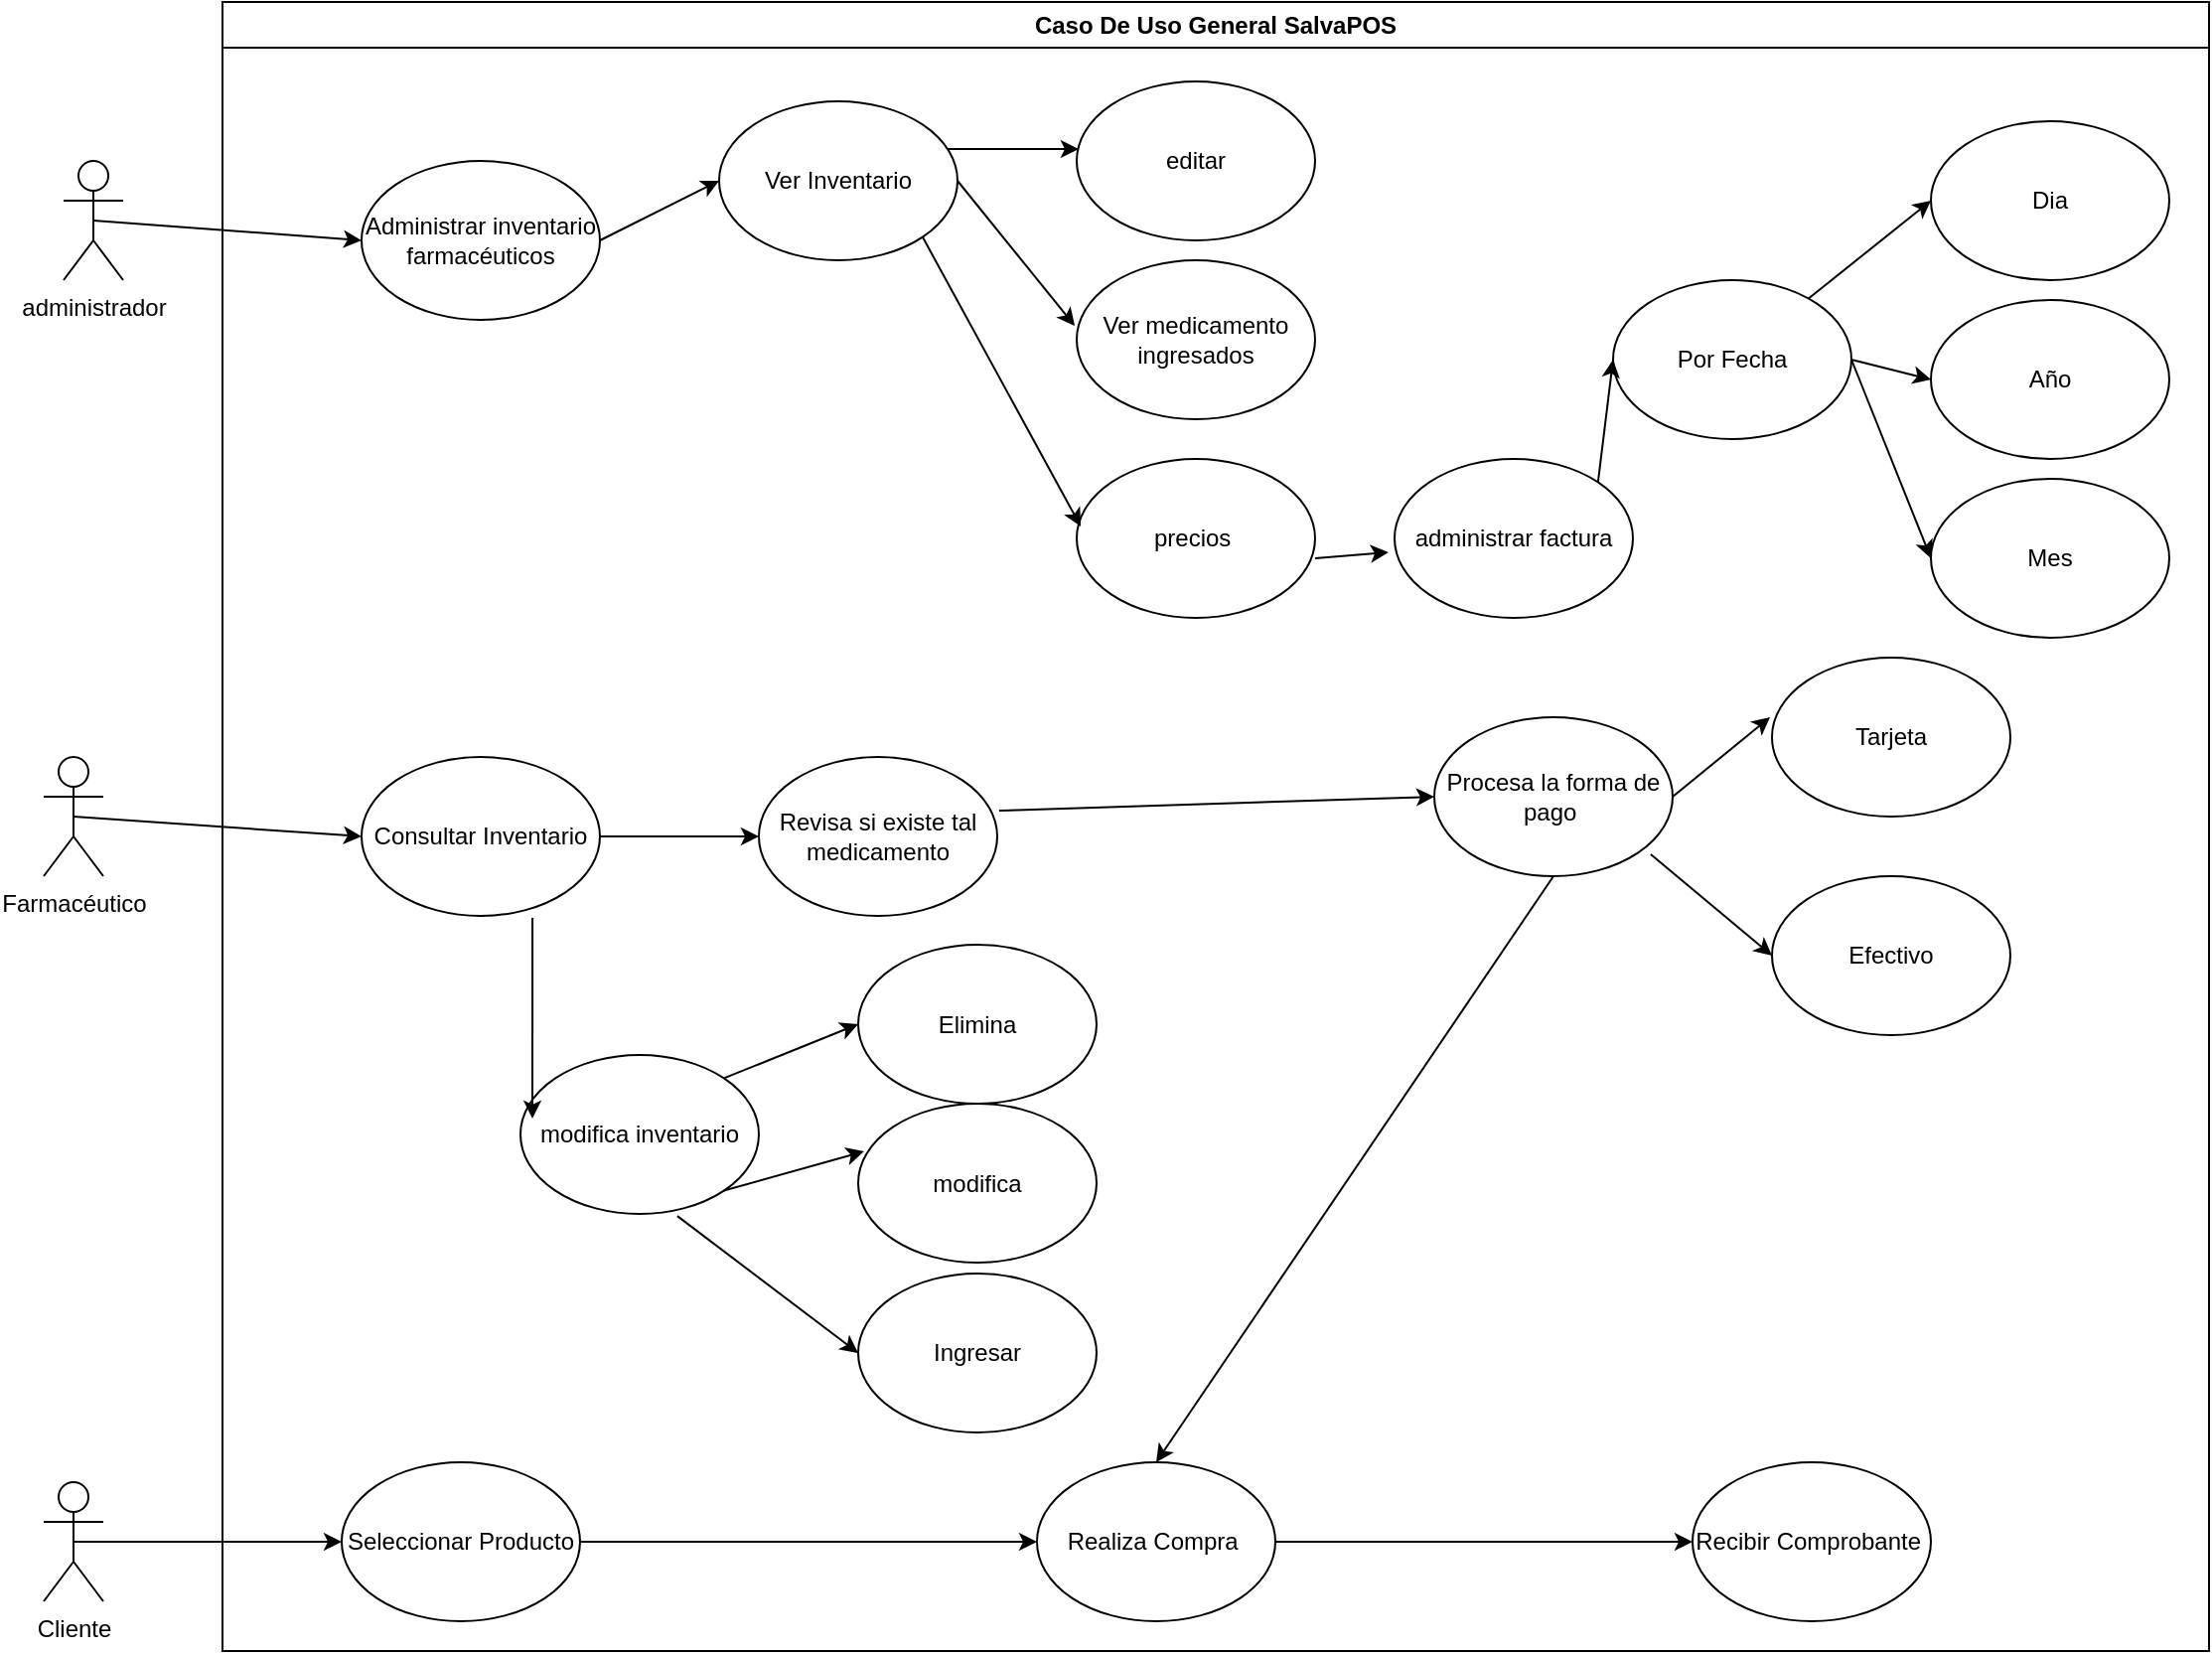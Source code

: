 <mxfile version="24.7.12">
  <diagram name="Página-1" id="Oj60BZZ1y63AxXeXHtzR">
    <mxGraphModel grid="1" page="1" gridSize="10" guides="1" tooltips="1" connect="1" arrows="1" fold="1" pageScale="1" pageWidth="827" pageHeight="1169" math="0" shadow="0">
      <root>
        <mxCell id="0" />
        <mxCell id="1" parent="0" />
        <mxCell id="rrQ0Vqq7T7_j1RIN4IFD-25" value="Caso De Uso General SalvaPOS" style="swimlane;whiteSpace=wrap;html=1;startSize=23;" vertex="1" parent="1">
          <mxGeometry x="-460" y="-50" width="1000" height="830" as="geometry" />
        </mxCell>
        <mxCell id="DqVYFgdr9HxwEfdE36Vr-16" value="Administrar inventario farmacéuticos" style="ellipse;whiteSpace=wrap;html=1;" vertex="1" parent="rrQ0Vqq7T7_j1RIN4IFD-25">
          <mxGeometry x="70" y="80" width="120" height="80" as="geometry" />
        </mxCell>
        <mxCell id="DqVYFgdr9HxwEfdE36Vr-18" value="" style="endArrow=classic;html=1;rounded=0;exitX=1;exitY=0.5;exitDx=0;exitDy=0;entryX=0;entryY=0.5;entryDx=0;entryDy=0;" edge="1" parent="rrQ0Vqq7T7_j1RIN4IFD-25" source="DqVYFgdr9HxwEfdE36Vr-16" target="bf3fUTPps8DILY-6-bA2-2">
          <mxGeometry width="50" height="50" relative="1" as="geometry">
            <mxPoint x="714" y="190" as="sourcePoint" />
            <mxPoint x="240" y="100" as="targetPoint" />
          </mxGeometry>
        </mxCell>
        <mxCell id="DqVYFgdr9HxwEfdE36Vr-20" value="" style="endArrow=classic;html=1;rounded=0;exitX=0.95;exitY=0.3;exitDx=0;exitDy=0;exitPerimeter=0;entryX=0.008;entryY=0.425;entryDx=0;entryDy=0;entryPerimeter=0;" edge="1" parent="rrQ0Vqq7T7_j1RIN4IFD-25" source="bf3fUTPps8DILY-6-bA2-2" target="bf3fUTPps8DILY-6-bA2-3">
          <mxGeometry width="50" height="50" relative="1" as="geometry">
            <mxPoint x="420" y="190" as="sourcePoint" />
            <mxPoint x="510" y="60" as="targetPoint" />
            <Array as="points" />
          </mxGeometry>
        </mxCell>
        <mxCell id="DqVYFgdr9HxwEfdE36Vr-22" value="" style="endArrow=classic;html=1;rounded=0;entryX=-0.008;entryY=0.413;entryDx=0;entryDy=0;exitX=1;exitY=0.5;exitDx=0;exitDy=0;entryPerimeter=0;" edge="1" parent="rrQ0Vqq7T7_j1RIN4IFD-25" source="bf3fUTPps8DILY-6-bA2-2" target="bf3fUTPps8DILY-6-bA2-4">
          <mxGeometry width="50" height="50" relative="1" as="geometry">
            <mxPoint x="660" y="190" as="sourcePoint" />
            <mxPoint x="700" y="190" as="targetPoint" />
            <Array as="points" />
          </mxGeometry>
        </mxCell>
        <mxCell id="DqVYFgdr9HxwEfdE36Vr-4" value="Consultar Inventario" style="ellipse;whiteSpace=wrap;html=1;" vertex="1" parent="rrQ0Vqq7T7_j1RIN4IFD-25">
          <mxGeometry x="70" y="380" width="120" height="80" as="geometry" />
        </mxCell>
        <mxCell id="DqVYFgdr9HxwEfdE36Vr-3" value="Revisa si existe tal medicamento" style="ellipse;whiteSpace=wrap;html=1;" vertex="1" parent="rrQ0Vqq7T7_j1RIN4IFD-25">
          <mxGeometry x="270" y="380" width="120" height="80" as="geometry" />
        </mxCell>
        <mxCell id="DqVYFgdr9HxwEfdE36Vr-8" value="" style="endArrow=classic;html=1;rounded=0;exitX=1;exitY=0.5;exitDx=0;exitDy=0;entryX=0;entryY=0.5;entryDx=0;entryDy=0;" edge="1" parent="rrQ0Vqq7T7_j1RIN4IFD-25" source="DqVYFgdr9HxwEfdE36Vr-4" target="DqVYFgdr9HxwEfdE36Vr-3">
          <mxGeometry width="50" height="50" relative="1" as="geometry">
            <mxPoint x="820" y="430" as="sourcePoint" />
            <mxPoint x="840" y="450" as="targetPoint" />
          </mxGeometry>
        </mxCell>
        <mxCell id="DqVYFgdr9HxwEfdE36Vr-14" value="Seleccionar Producto" style="ellipse;whiteSpace=wrap;html=1;" vertex="1" parent="rrQ0Vqq7T7_j1RIN4IFD-25">
          <mxGeometry x="60" y="735" width="120" height="80" as="geometry" />
        </mxCell>
        <mxCell id="DqVYFgdr9HxwEfdE36Vr-5" value="Realiza Compra&amp;nbsp;" style="ellipse;whiteSpace=wrap;html=1;" vertex="1" parent="rrQ0Vqq7T7_j1RIN4IFD-25">
          <mxGeometry x="410" y="735" width="120" height="80" as="geometry" />
        </mxCell>
        <mxCell id="DqVYFgdr9HxwEfdE36Vr-15" value="" style="endArrow=classic;html=1;rounded=0;exitX=1;exitY=0.5;exitDx=0;exitDy=0;entryX=0;entryY=0.5;entryDx=0;entryDy=0;" edge="1" parent="rrQ0Vqq7T7_j1RIN4IFD-25" source="DqVYFgdr9HxwEfdE36Vr-14" target="DqVYFgdr9HxwEfdE36Vr-5">
          <mxGeometry width="50" height="50" relative="1" as="geometry">
            <mxPoint x="680" y="540" as="sourcePoint" />
            <mxPoint x="730" y="490" as="targetPoint" />
          </mxGeometry>
        </mxCell>
        <mxCell id="DqVYFgdr9HxwEfdE36Vr-10" value="Recibir Comprobante&amp;nbsp;" style="ellipse;whiteSpace=wrap;html=1;" vertex="1" parent="rrQ0Vqq7T7_j1RIN4IFD-25">
          <mxGeometry x="740" y="735" width="120" height="80" as="geometry" />
        </mxCell>
        <mxCell id="DqVYFgdr9HxwEfdE36Vr-12" value="" style="endArrow=classic;html=1;rounded=0;entryX=0;entryY=0.5;entryDx=0;entryDy=0;exitX=1;exitY=0.5;exitDx=0;exitDy=0;" edge="1" parent="rrQ0Vqq7T7_j1RIN4IFD-25" source="DqVYFgdr9HxwEfdE36Vr-5" target="DqVYFgdr9HxwEfdE36Vr-10">
          <mxGeometry width="50" height="50" relative="1" as="geometry">
            <mxPoint x="700" y="530" as="sourcePoint" />
            <mxPoint x="750" y="480" as="targetPoint" />
          </mxGeometry>
        </mxCell>
        <mxCell id="bf3fUTPps8DILY-6-bA2-2" value="Ver Inventario" style="ellipse;whiteSpace=wrap;html=1;" vertex="1" parent="rrQ0Vqq7T7_j1RIN4IFD-25">
          <mxGeometry x="250" y="50" width="120" height="80" as="geometry" />
        </mxCell>
        <mxCell id="bf3fUTPps8DILY-6-bA2-3" value="editar" style="ellipse;whiteSpace=wrap;html=1;" vertex="1" parent="rrQ0Vqq7T7_j1RIN4IFD-25">
          <mxGeometry x="430" y="40" width="120" height="80" as="geometry" />
        </mxCell>
        <mxCell id="bf3fUTPps8DILY-6-bA2-4" value="Ver medicamento ingresados" style="ellipse;whiteSpace=wrap;html=1;" vertex="1" parent="rrQ0Vqq7T7_j1RIN4IFD-25">
          <mxGeometry x="430" y="130" width="120" height="80" as="geometry" />
        </mxCell>
        <mxCell id="bf3fUTPps8DILY-6-bA2-5" value="precios&amp;nbsp;" style="ellipse;whiteSpace=wrap;html=1;" vertex="1" parent="rrQ0Vqq7T7_j1RIN4IFD-25">
          <mxGeometry x="430" y="230" width="120" height="80" as="geometry" />
        </mxCell>
        <mxCell id="bf3fUTPps8DILY-6-bA2-6" value="" style="endArrow=classic;html=1;rounded=0;entryX=0.017;entryY=0.425;entryDx=0;entryDy=0;exitX=1;exitY=1;exitDx=0;exitDy=0;entryPerimeter=0;" edge="1" parent="rrQ0Vqq7T7_j1RIN4IFD-25" source="bf3fUTPps8DILY-6-bA2-2" target="bf3fUTPps8DILY-6-bA2-5">
          <mxGeometry width="50" height="50" relative="1" as="geometry">
            <mxPoint x="361" y="200" as="sourcePoint" />
            <mxPoint x="420" y="273" as="targetPoint" />
            <Array as="points" />
          </mxGeometry>
        </mxCell>
        <mxCell id="bf3fUTPps8DILY-6-bA2-7" value="administrar factura" style="ellipse;whiteSpace=wrap;html=1;" vertex="1" parent="rrQ0Vqq7T7_j1RIN4IFD-25">
          <mxGeometry x="590" y="230" width="120" height="80" as="geometry" />
        </mxCell>
        <mxCell id="bf3fUTPps8DILY-6-bA2-8" value="" style="endArrow=classic;html=1;rounded=0;entryX=-0.025;entryY=0.588;entryDx=0;entryDy=0;entryPerimeter=0;" edge="1" parent="rrQ0Vqq7T7_j1RIN4IFD-25" target="bf3fUTPps8DILY-6-bA2-7">
          <mxGeometry width="50" height="50" relative="1" as="geometry">
            <mxPoint x="550" y="280" as="sourcePoint" />
            <mxPoint x="600" y="230" as="targetPoint" />
          </mxGeometry>
        </mxCell>
        <mxCell id="bf3fUTPps8DILY-6-bA2-9" value="Por Fecha" style="ellipse;whiteSpace=wrap;html=1;" vertex="1" parent="rrQ0Vqq7T7_j1RIN4IFD-25">
          <mxGeometry x="700" y="140" width="120" height="80" as="geometry" />
        </mxCell>
        <mxCell id="bf3fUTPps8DILY-6-bA2-10" value="Mes" style="ellipse;whiteSpace=wrap;html=1;" vertex="1" parent="rrQ0Vqq7T7_j1RIN4IFD-25">
          <mxGeometry x="860" y="240" width="120" height="80" as="geometry" />
        </mxCell>
        <mxCell id="bf3fUTPps8DILY-6-bA2-11" value="" style="endArrow=classic;html=1;rounded=0;entryX=0;entryY=0.5;entryDx=0;entryDy=0;exitX=1;exitY=0;exitDx=0;exitDy=0;" edge="1" parent="rrQ0Vqq7T7_j1RIN4IFD-25" source="bf3fUTPps8DILY-6-bA2-7" target="bf3fUTPps8DILY-6-bA2-9">
          <mxGeometry width="50" height="50" relative="1" as="geometry">
            <mxPoint x="730" y="250" as="sourcePoint" />
            <mxPoint x="789" y="323" as="targetPoint" />
            <Array as="points" />
          </mxGeometry>
        </mxCell>
        <mxCell id="bf3fUTPps8DILY-6-bA2-12" value="" style="endArrow=classic;html=1;rounded=0;entryX=0;entryY=0.5;entryDx=0;entryDy=0;exitX=1;exitY=0.5;exitDx=0;exitDy=0;" edge="1" parent="rrQ0Vqq7T7_j1RIN4IFD-25" source="bf3fUTPps8DILY-6-bA2-9" target="bf3fUTPps8DILY-6-bA2-10">
          <mxGeometry width="50" height="50" relative="1" as="geometry">
            <mxPoint x="702" y="252" as="sourcePoint" />
            <mxPoint x="710" y="190" as="targetPoint" />
            <Array as="points" />
          </mxGeometry>
        </mxCell>
        <mxCell id="bf3fUTPps8DILY-6-bA2-13" value="Año" style="ellipse;whiteSpace=wrap;html=1;" vertex="1" parent="rrQ0Vqq7T7_j1RIN4IFD-25">
          <mxGeometry x="860" y="150" width="120" height="80" as="geometry" />
        </mxCell>
        <mxCell id="bf3fUTPps8DILY-6-bA2-14" value="" style="endArrow=classic;html=1;rounded=0;entryX=0;entryY=0.5;entryDx=0;entryDy=0;exitX=1;exitY=0.5;exitDx=0;exitDy=0;" edge="1" parent="rrQ0Vqq7T7_j1RIN4IFD-25" source="bf3fUTPps8DILY-6-bA2-9" target="bf3fUTPps8DILY-6-bA2-13">
          <mxGeometry width="50" height="50" relative="1" as="geometry">
            <mxPoint x="702" y="252" as="sourcePoint" />
            <mxPoint x="710" y="190" as="targetPoint" />
            <Array as="points" />
          </mxGeometry>
        </mxCell>
        <mxCell id="bf3fUTPps8DILY-6-bA2-15" value="Dia" style="ellipse;whiteSpace=wrap;html=1;" vertex="1" parent="rrQ0Vqq7T7_j1RIN4IFD-25">
          <mxGeometry x="860" y="60" width="120" height="80" as="geometry" />
        </mxCell>
        <mxCell id="bf3fUTPps8DILY-6-bA2-16" value="" style="endArrow=classic;html=1;rounded=0;entryX=0;entryY=0.5;entryDx=0;entryDy=0;" edge="1" parent="rrQ0Vqq7T7_j1RIN4IFD-25" source="bf3fUTPps8DILY-6-bA2-9" target="bf3fUTPps8DILY-6-bA2-15">
          <mxGeometry width="50" height="50" relative="1" as="geometry">
            <mxPoint x="702" y="252" as="sourcePoint" />
            <mxPoint x="710" y="190" as="targetPoint" />
            <Array as="points" />
          </mxGeometry>
        </mxCell>
        <mxCell id="bf3fUTPps8DILY-6-bA2-17" value="Procesa la forma de pago&amp;nbsp;" style="ellipse;whiteSpace=wrap;html=1;" vertex="1" parent="rrQ0Vqq7T7_j1RIN4IFD-25">
          <mxGeometry x="610" y="360" width="120" height="80" as="geometry" />
        </mxCell>
        <mxCell id="bf3fUTPps8DILY-6-bA2-19" value="" style="endArrow=classic;html=1;rounded=0;entryX=0;entryY=0.5;entryDx=0;entryDy=0;exitX=1.008;exitY=0.338;exitDx=0;exitDy=0;exitPerimeter=0;" edge="1" parent="rrQ0Vqq7T7_j1RIN4IFD-25" source="DqVYFgdr9HxwEfdE36Vr-3" target="bf3fUTPps8DILY-6-bA2-17">
          <mxGeometry width="50" height="50" relative="1" as="geometry">
            <mxPoint x="390" y="420" as="sourcePoint" />
            <mxPoint x="440" y="370" as="targetPoint" />
          </mxGeometry>
        </mxCell>
        <mxCell id="bf3fUTPps8DILY-6-bA2-22" value="" style="endArrow=classic;html=1;rounded=0;exitX=0.5;exitY=1;exitDx=0;exitDy=0;entryX=0.5;entryY=0;entryDx=0;entryDy=0;" edge="1" parent="rrQ0Vqq7T7_j1RIN4IFD-25" source="bf3fUTPps8DILY-6-bA2-17" target="DqVYFgdr9HxwEfdE36Vr-5">
          <mxGeometry width="50" height="50" relative="1" as="geometry">
            <mxPoint x="540" y="490" as="sourcePoint" />
            <mxPoint x="590" y="440" as="targetPoint" />
          </mxGeometry>
        </mxCell>
        <mxCell id="bf3fUTPps8DILY-6-bA2-23" value="Tarjeta" style="ellipse;whiteSpace=wrap;html=1;" vertex="1" parent="rrQ0Vqq7T7_j1RIN4IFD-25">
          <mxGeometry x="780" y="330" width="120" height="80" as="geometry" />
        </mxCell>
        <mxCell id="bf3fUTPps8DILY-6-bA2-24" value="Efectivo" style="ellipse;whiteSpace=wrap;html=1;" vertex="1" parent="rrQ0Vqq7T7_j1RIN4IFD-25">
          <mxGeometry x="780" y="440" width="120" height="80" as="geometry" />
        </mxCell>
        <mxCell id="bf3fUTPps8DILY-6-bA2-25" value="" style="endArrow=classic;html=1;rounded=0;entryX=-0.008;entryY=0.375;entryDx=0;entryDy=0;exitX=1;exitY=0.5;exitDx=0;exitDy=0;entryPerimeter=0;" edge="1" parent="rrQ0Vqq7T7_j1RIN4IFD-25" source="bf3fUTPps8DILY-6-bA2-17" target="bf3fUTPps8DILY-6-bA2-23">
          <mxGeometry width="50" height="50" relative="1" as="geometry">
            <mxPoint x="590" y="398.5" as="sourcePoint" />
            <mxPoint x="669" y="401.5" as="targetPoint" />
          </mxGeometry>
        </mxCell>
        <mxCell id="bf3fUTPps8DILY-6-bA2-26" value="" style="endArrow=classic;html=1;rounded=0;entryX=0;entryY=0.5;entryDx=0;entryDy=0;exitX=0.908;exitY=0.863;exitDx=0;exitDy=0;exitPerimeter=0;" edge="1" parent="rrQ0Vqq7T7_j1RIN4IFD-25" source="bf3fUTPps8DILY-6-bA2-17" target="bf3fUTPps8DILY-6-bA2-24">
          <mxGeometry width="50" height="50" relative="1" as="geometry">
            <mxPoint x="591" y="500" as="sourcePoint" />
            <mxPoint x="670" y="503" as="targetPoint" />
          </mxGeometry>
        </mxCell>
        <mxCell id="bf3fUTPps8DILY-6-bA2-27" value="modifica inventario" style="ellipse;whiteSpace=wrap;html=1;" vertex="1" parent="rrQ0Vqq7T7_j1RIN4IFD-25">
          <mxGeometry x="150" y="530" width="120" height="80" as="geometry" />
        </mxCell>
        <mxCell id="bf3fUTPps8DILY-6-bA2-28" value="" style="endArrow=classic;html=1;rounded=0;entryX=0.05;entryY=0.4;entryDx=0;entryDy=0;entryPerimeter=0;exitX=0.717;exitY=1.013;exitDx=0;exitDy=0;exitPerimeter=0;" edge="1" parent="rrQ0Vqq7T7_j1RIN4IFD-25" source="DqVYFgdr9HxwEfdE36Vr-4" target="bf3fUTPps8DILY-6-bA2-27">
          <mxGeometry width="50" height="50" relative="1" as="geometry">
            <mxPoint x="190" y="490" as="sourcePoint" />
            <mxPoint x="240" y="440" as="targetPoint" />
          </mxGeometry>
        </mxCell>
        <mxCell id="bf3fUTPps8DILY-6-bA2-29" value="Elimina" style="ellipse;whiteSpace=wrap;html=1;" vertex="1" parent="rrQ0Vqq7T7_j1RIN4IFD-25">
          <mxGeometry x="320" y="474.5" width="120" height="80" as="geometry" />
        </mxCell>
        <mxCell id="bf3fUTPps8DILY-6-bA2-30" value="modifica" style="ellipse;whiteSpace=wrap;html=1;" vertex="1" parent="rrQ0Vqq7T7_j1RIN4IFD-25">
          <mxGeometry x="320" y="554.5" width="120" height="80" as="geometry" />
        </mxCell>
        <mxCell id="bf3fUTPps8DILY-6-bA2-31" value="" style="endArrow=classic;html=1;rounded=0;entryX=0.025;entryY=0.3;entryDx=0;entryDy=0;entryPerimeter=0;exitX=1;exitY=1;exitDx=0;exitDy=0;" edge="1" parent="rrQ0Vqq7T7_j1RIN4IFD-25" source="bf3fUTPps8DILY-6-bA2-27" target="bf3fUTPps8DILY-6-bA2-30">
          <mxGeometry width="50" height="50" relative="1" as="geometry">
            <mxPoint x="300" y="570" as="sourcePoint" />
            <mxPoint x="350" y="520" as="targetPoint" />
          </mxGeometry>
        </mxCell>
        <mxCell id="bf3fUTPps8DILY-6-bA2-32" value="" style="endArrow=classic;html=1;rounded=0;entryX=0;entryY=0.5;entryDx=0;entryDy=0;exitX=1;exitY=0;exitDx=0;exitDy=0;" edge="1" parent="rrQ0Vqq7T7_j1RIN4IFD-25" source="bf3fUTPps8DILY-6-bA2-27" target="bf3fUTPps8DILY-6-bA2-29">
          <mxGeometry width="50" height="50" relative="1" as="geometry">
            <mxPoint x="270" y="514" as="sourcePoint" />
            <mxPoint x="311" y="520" as="targetPoint" />
          </mxGeometry>
        </mxCell>
        <mxCell id="bf3fUTPps8DILY-6-bA2-34" value="Ingresar" style="ellipse;whiteSpace=wrap;html=1;" vertex="1" parent="rrQ0Vqq7T7_j1RIN4IFD-25">
          <mxGeometry x="320" y="640" width="120" height="80" as="geometry" />
        </mxCell>
        <mxCell id="bf3fUTPps8DILY-6-bA2-35" value="" style="endArrow=classic;html=1;rounded=0;entryX=0;entryY=0.5;entryDx=0;entryDy=0;exitX=0.658;exitY=1.013;exitDx=0;exitDy=0;exitPerimeter=0;" edge="1" parent="rrQ0Vqq7T7_j1RIN4IFD-25" source="bf3fUTPps8DILY-6-bA2-27" target="bf3fUTPps8DILY-6-bA2-34">
          <mxGeometry width="50" height="50" relative="1" as="geometry">
            <mxPoint x="269" y="680" as="sourcePoint" />
            <mxPoint x="310" y="686" as="targetPoint" />
          </mxGeometry>
        </mxCell>
        <mxCell id="DqVYFgdr9HxwEfdE36Vr-1" value="&lt;div style=&quot;forced-color-adjust: none;&quot;&gt;administrador&lt;/div&gt;&lt;div style=&quot;forced-color-adjust: none;&quot;&gt;&lt;br&gt;&lt;/div&gt;" style="shape=umlActor;verticalLabelPosition=bottom;verticalAlign=top;html=1;outlineConnect=0;" vertex="1" parent="1">
          <mxGeometry x="-540" y="30" width="30" height="60" as="geometry" />
        </mxCell>
        <mxCell id="DqVYFgdr9HxwEfdE36Vr-2" value="&lt;div style=&quot;forced-color-adjust: none;&quot;&gt;Cliente&lt;/div&gt;" style="shape=umlActor;verticalLabelPosition=bottom;verticalAlign=top;html=1;outlineConnect=0;" vertex="1" parent="1">
          <mxGeometry x="-550" y="695" width="30" height="60" as="geometry" />
        </mxCell>
        <mxCell id="DqVYFgdr9HxwEfdE36Vr-6" value="Farmacéutico" style="shape=umlActor;verticalLabelPosition=bottom;verticalAlign=top;html=1;outlineConnect=0;" vertex="1" parent="1">
          <mxGeometry x="-550" y="330" width="30" height="60" as="geometry" />
        </mxCell>
        <mxCell id="DqVYFgdr9HxwEfdE36Vr-7" value="" style="endArrow=classic;html=1;rounded=0;exitX=0.5;exitY=0.5;exitDx=0;exitDy=0;exitPerimeter=0;entryX=0;entryY=0.5;entryDx=0;entryDy=0;" edge="1" parent="1" source="DqVYFgdr9HxwEfdE36Vr-6" target="DqVYFgdr9HxwEfdE36Vr-4">
          <mxGeometry width="50" height="50" relative="1" as="geometry">
            <mxPoint x="40" y="170" as="sourcePoint" />
            <mxPoint x="130" y="290" as="targetPoint" />
          </mxGeometry>
        </mxCell>
        <mxCell id="DqVYFgdr9HxwEfdE36Vr-9" value="" style="endArrow=classic;html=1;rounded=0;entryX=0;entryY=0.5;entryDx=0;entryDy=0;exitX=0.5;exitY=0.5;exitDx=0;exitDy=0;exitPerimeter=0;" edge="1" parent="1" source="DqVYFgdr9HxwEfdE36Vr-1" target="DqVYFgdr9HxwEfdE36Vr-16">
          <mxGeometry width="50" height="50" relative="1" as="geometry">
            <mxPoint x="30" y="320" as="sourcePoint" />
            <mxPoint x="120" y="90" as="targetPoint" />
          </mxGeometry>
        </mxCell>
        <mxCell id="DqVYFgdr9HxwEfdE36Vr-11" value="" style="endArrow=classic;html=1;rounded=0;exitX=0.5;exitY=0.5;exitDx=0;exitDy=0;exitPerimeter=0;entryX=0;entryY=0.5;entryDx=0;entryDy=0;" edge="1" parent="1" source="DqVYFgdr9HxwEfdE36Vr-2" target="DqVYFgdr9HxwEfdE36Vr-14">
          <mxGeometry width="50" height="50" relative="1" as="geometry">
            <mxPoint x="30" y="450" as="sourcePoint" />
            <mxPoint x="110" y="450" as="targetPoint" />
          </mxGeometry>
        </mxCell>
      </root>
    </mxGraphModel>
  </diagram>
</mxfile>
